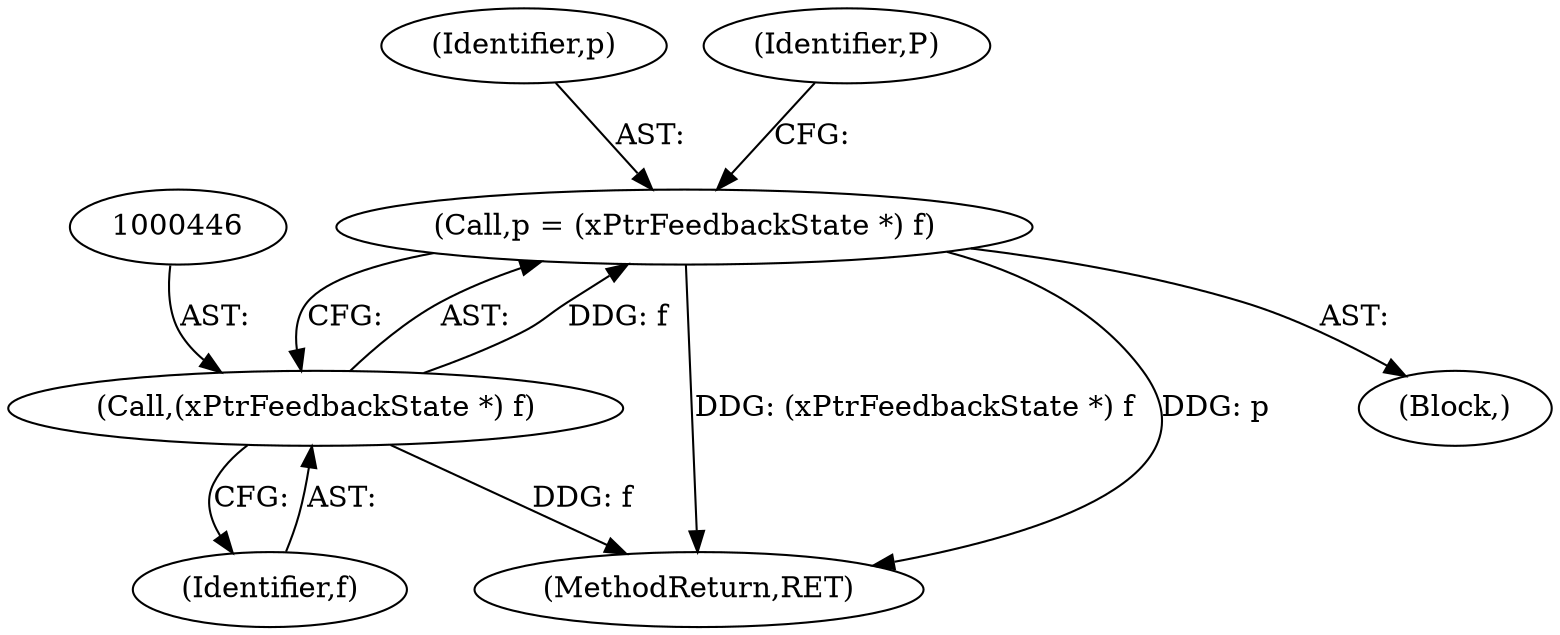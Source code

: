 digraph "0_libXi_19a9cd607de73947fcfb104682f203ffe4e1f4e5_1@pointer" {
"1000443" [label="(Call,p = (xPtrFeedbackState *) f)"];
"1000445" [label="(Call,(xPtrFeedbackState *) f)"];
"1000445" [label="(Call,(xPtrFeedbackState *) f)"];
"1000444" [label="(Identifier,p)"];
"1000447" [label="(Identifier,f)"];
"1000449" [label="(Identifier,P)"];
"1000737" [label="(MethodReturn,RET)"];
"1000440" [label="(Block,)"];
"1000443" [label="(Call,p = (xPtrFeedbackState *) f)"];
"1000443" -> "1000440"  [label="AST: "];
"1000443" -> "1000445"  [label="CFG: "];
"1000444" -> "1000443"  [label="AST: "];
"1000445" -> "1000443"  [label="AST: "];
"1000449" -> "1000443"  [label="CFG: "];
"1000443" -> "1000737"  [label="DDG: (xPtrFeedbackState *) f"];
"1000443" -> "1000737"  [label="DDG: p"];
"1000445" -> "1000443"  [label="DDG: f"];
"1000445" -> "1000447"  [label="CFG: "];
"1000446" -> "1000445"  [label="AST: "];
"1000447" -> "1000445"  [label="AST: "];
"1000445" -> "1000737"  [label="DDG: f"];
}
